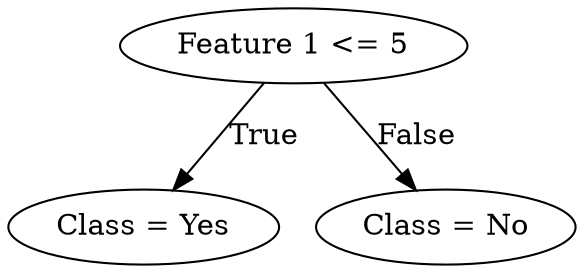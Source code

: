 digraph {
	A [label="Feature 1 <= 5"]
	B [label="Class = Yes"]
	C [label="Class = No"]
	A -> B [label=True]
	A -> C [label=False]
}
